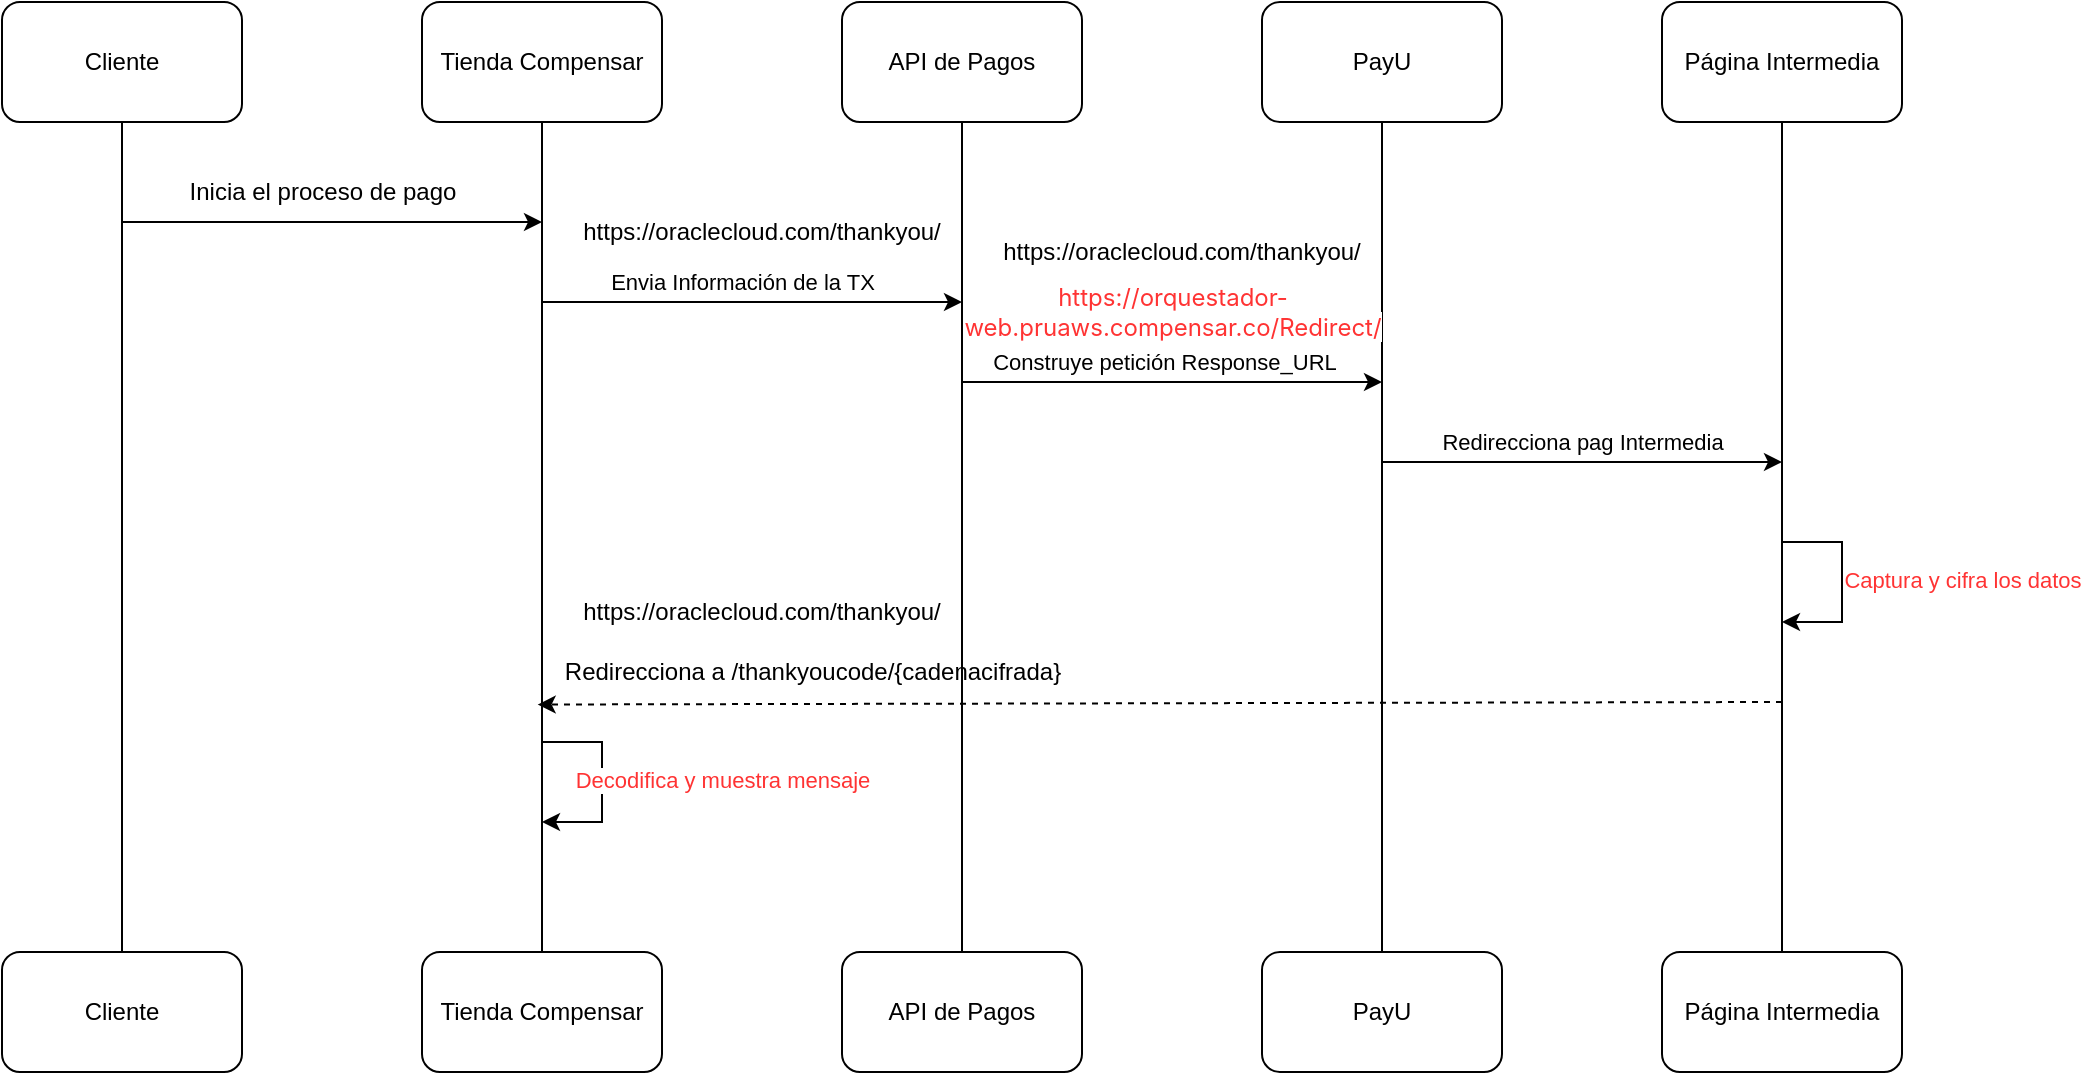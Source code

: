 <mxfile version="28.0.7" pages="3">
  <diagram name="Opción 1" id="qlOULI5kfTJ6-676rxJu">
    <mxGraphModel dx="1183" dy="471" grid="1" gridSize="10" guides="1" tooltips="1" connect="1" arrows="1" fold="1" page="1" pageScale="1" pageWidth="827" pageHeight="1169" math="0" shadow="0">
      <root>
        <mxCell id="0" />
        <mxCell id="1" parent="0" />
        <mxCell id="hd-TnED8jWvopgd7xVO8-11" style="edgeStyle=orthogonalEdgeStyle;rounded=0;orthogonalLoop=1;jettySize=auto;html=1;endArrow=none;endFill=0;" edge="1" parent="1" source="hd-TnED8jWvopgd7xVO8-1" target="hd-TnED8jWvopgd7xVO8-6">
          <mxGeometry relative="1" as="geometry" />
        </mxCell>
        <mxCell id="hd-TnED8jWvopgd7xVO8-1" value="Cliente" style="rounded=1;whiteSpace=wrap;html=1;" vertex="1" parent="1">
          <mxGeometry x="20" y="50" width="120" height="60" as="geometry" />
        </mxCell>
        <mxCell id="hd-TnED8jWvopgd7xVO8-12" style="edgeStyle=orthogonalEdgeStyle;rounded=0;orthogonalLoop=1;jettySize=auto;html=1;endArrow=none;endFill=0;" edge="1" parent="1" source="hd-TnED8jWvopgd7xVO8-2" target="hd-TnED8jWvopgd7xVO8-7">
          <mxGeometry relative="1" as="geometry" />
        </mxCell>
        <mxCell id="hd-TnED8jWvopgd7xVO8-2" value="Tienda Compensar" style="rounded=1;whiteSpace=wrap;html=1;" vertex="1" parent="1">
          <mxGeometry x="230" y="50" width="120" height="60" as="geometry" />
        </mxCell>
        <mxCell id="hd-TnED8jWvopgd7xVO8-13" style="edgeStyle=orthogonalEdgeStyle;rounded=0;orthogonalLoop=1;jettySize=auto;html=1;endArrow=none;endFill=0;" edge="1" parent="1" source="hd-TnED8jWvopgd7xVO8-3" target="hd-TnED8jWvopgd7xVO8-8">
          <mxGeometry relative="1" as="geometry" />
        </mxCell>
        <mxCell id="hd-TnED8jWvopgd7xVO8-3" value="API de Pagos" style="rounded=1;whiteSpace=wrap;html=1;" vertex="1" parent="1">
          <mxGeometry x="440" y="50" width="120" height="60" as="geometry" />
        </mxCell>
        <mxCell id="hd-TnED8jWvopgd7xVO8-14" style="edgeStyle=orthogonalEdgeStyle;rounded=0;orthogonalLoop=1;jettySize=auto;html=1;endArrow=none;endFill=0;" edge="1" parent="1" source="hd-TnED8jWvopgd7xVO8-4" target="hd-TnED8jWvopgd7xVO8-9">
          <mxGeometry relative="1" as="geometry" />
        </mxCell>
        <mxCell id="hd-TnED8jWvopgd7xVO8-4" value="PayU" style="rounded=1;whiteSpace=wrap;html=1;" vertex="1" parent="1">
          <mxGeometry x="650" y="50" width="120" height="60" as="geometry" />
        </mxCell>
        <mxCell id="hd-TnED8jWvopgd7xVO8-15" style="edgeStyle=orthogonalEdgeStyle;rounded=0;orthogonalLoop=1;jettySize=auto;html=1;endArrow=none;endFill=0;" edge="1" parent="1" source="hd-TnED8jWvopgd7xVO8-5" target="hd-TnED8jWvopgd7xVO8-10">
          <mxGeometry relative="1" as="geometry" />
        </mxCell>
        <mxCell id="hd-TnED8jWvopgd7xVO8-5" value="Página Intermedia" style="rounded=1;whiteSpace=wrap;html=1;" vertex="1" parent="1">
          <mxGeometry x="850" y="50" width="120" height="60" as="geometry" />
        </mxCell>
        <mxCell id="hd-TnED8jWvopgd7xVO8-6" value="Cliente" style="rounded=1;whiteSpace=wrap;html=1;" vertex="1" parent="1">
          <mxGeometry x="20" y="525" width="120" height="60" as="geometry" />
        </mxCell>
        <mxCell id="hd-TnED8jWvopgd7xVO8-7" value="Tienda Compensar" style="rounded=1;whiteSpace=wrap;html=1;" vertex="1" parent="1">
          <mxGeometry x="230" y="525" width="120" height="60" as="geometry" />
        </mxCell>
        <mxCell id="hd-TnED8jWvopgd7xVO8-8" value="API de Pagos" style="rounded=1;whiteSpace=wrap;html=1;" vertex="1" parent="1">
          <mxGeometry x="440" y="525" width="120" height="60" as="geometry" />
        </mxCell>
        <mxCell id="hd-TnED8jWvopgd7xVO8-9" value="PayU" style="rounded=1;whiteSpace=wrap;html=1;" vertex="1" parent="1">
          <mxGeometry x="650" y="525" width="120" height="60" as="geometry" />
        </mxCell>
        <mxCell id="hd-TnED8jWvopgd7xVO8-10" value="Página Intermedia" style="rounded=1;whiteSpace=wrap;html=1;" vertex="1" parent="1">
          <mxGeometry x="850" y="525" width="120" height="60" as="geometry" />
        </mxCell>
        <mxCell id="hd-TnED8jWvopgd7xVO8-17" value="" style="endArrow=classic;html=1;rounded=0;" edge="1" parent="1">
          <mxGeometry width="50" height="50" relative="1" as="geometry">
            <mxPoint x="80" y="160" as="sourcePoint" />
            <mxPoint x="290" y="160" as="targetPoint" />
          </mxGeometry>
        </mxCell>
        <mxCell id="hd-TnED8jWvopgd7xVO8-18" value="Inicia el proceso de pago" style="text;html=1;align=center;verticalAlign=middle;resizable=0;points=[];autosize=1;strokeColor=none;fillColor=none;" vertex="1" parent="1">
          <mxGeometry x="100" y="130" width="160" height="30" as="geometry" />
        </mxCell>
        <mxCell id="hd-TnED8jWvopgd7xVO8-19" value="" style="endArrow=classic;html=1;rounded=0;" edge="1" parent="1">
          <mxGeometry width="50" height="50" relative="1" as="geometry">
            <mxPoint x="290" y="200" as="sourcePoint" />
            <mxPoint x="500" y="200" as="targetPoint" />
          </mxGeometry>
        </mxCell>
        <mxCell id="hd-TnED8jWvopgd7xVO8-20" value="Envia Información de la TX" style="edgeLabel;html=1;align=center;verticalAlign=middle;resizable=0;points=[];" vertex="1" connectable="0" parent="hd-TnED8jWvopgd7xVO8-19">
          <mxGeometry x="-0.085" relative="1" as="geometry">
            <mxPoint x="4" y="-10" as="offset" />
          </mxGeometry>
        </mxCell>
        <mxCell id="hd-TnED8jWvopgd7xVO8-21" value="" style="endArrow=classic;html=1;rounded=0;" edge="1" parent="1">
          <mxGeometry width="50" height="50" relative="1" as="geometry">
            <mxPoint x="500" y="240" as="sourcePoint" />
            <mxPoint x="710" y="240" as="targetPoint" />
          </mxGeometry>
        </mxCell>
        <mxCell id="hd-TnED8jWvopgd7xVO8-22" value="Construye petición Response_URL" style="edgeLabel;html=1;align=center;verticalAlign=middle;resizable=0;points=[];" vertex="1" connectable="0" parent="hd-TnED8jWvopgd7xVO8-21">
          <mxGeometry x="-0.318" y="2" relative="1" as="geometry">
            <mxPoint x="29" y="-8" as="offset" />
          </mxGeometry>
        </mxCell>
        <mxCell id="hd-TnED8jWvopgd7xVO8-24" value="" style="endArrow=classic;html=1;rounded=0;" edge="1" parent="1">
          <mxGeometry width="50" height="50" relative="1" as="geometry">
            <mxPoint x="710" y="280" as="sourcePoint" />
            <mxPoint x="910" y="280" as="targetPoint" />
          </mxGeometry>
        </mxCell>
        <mxCell id="hd-TnED8jWvopgd7xVO8-25" value="Redirecciona pag Intermedia" style="edgeLabel;html=1;align=center;verticalAlign=middle;resizable=0;points=[];" vertex="1" connectable="0" parent="hd-TnED8jWvopgd7xVO8-24">
          <mxGeometry x="-0.294" y="1" relative="1" as="geometry">
            <mxPoint x="29" y="-9" as="offset" />
          </mxGeometry>
        </mxCell>
        <mxCell id="hd-TnED8jWvopgd7xVO8-28" value="" style="endArrow=classic;html=1;rounded=0;" edge="1" parent="1">
          <mxGeometry width="50" height="50" relative="1" as="geometry">
            <mxPoint x="910" y="320" as="sourcePoint" />
            <mxPoint x="910" y="360" as="targetPoint" />
            <Array as="points">
              <mxPoint x="940" y="320" />
              <mxPoint x="940" y="360" />
            </Array>
          </mxGeometry>
        </mxCell>
        <mxCell id="hd-TnED8jWvopgd7xVO8-29" value="Captura y cifra los datos" style="edgeLabel;html=1;align=center;verticalAlign=middle;resizable=0;points=[];fontColor=#FF3333;" vertex="1" connectable="0" parent="hd-TnED8jWvopgd7xVO8-28">
          <mxGeometry x="-0.011" y="3" relative="1" as="geometry">
            <mxPoint x="57" y="-1" as="offset" />
          </mxGeometry>
        </mxCell>
        <mxCell id="hd-TnED8jWvopgd7xVO8-30" value="" style="endArrow=classic;html=1;rounded=0;dashed=1;entryX=-0.008;entryY=1.042;entryDx=0;entryDy=0;entryPerimeter=0;" edge="1" parent="1" target="hd-TnED8jWvopgd7xVO8-31">
          <mxGeometry width="50" height="50" relative="1" as="geometry">
            <mxPoint x="910" y="400" as="sourcePoint" />
            <mxPoint x="80" y="400" as="targetPoint" />
          </mxGeometry>
        </mxCell>
        <mxCell id="hd-TnED8jWvopgd7xVO8-31" value="Redirecciona a /thankyoucode/{cadenacifrada}" style="text;html=1;align=center;verticalAlign=middle;resizable=0;points=[];autosize=1;strokeColor=none;fillColor=none;" vertex="1" parent="1">
          <mxGeometry x="290" y="370" width="270" height="30" as="geometry" />
        </mxCell>
        <mxCell id="hd-TnED8jWvopgd7xVO8-32" value="" style="endArrow=classic;html=1;rounded=0;" edge="1" parent="1">
          <mxGeometry width="50" height="50" relative="1" as="geometry">
            <mxPoint x="290" y="420" as="sourcePoint" />
            <mxPoint x="290" y="460" as="targetPoint" />
            <Array as="points">
              <mxPoint x="320" y="420" />
              <mxPoint x="320" y="460" />
            </Array>
          </mxGeometry>
        </mxCell>
        <mxCell id="hd-TnED8jWvopgd7xVO8-33" value="Decodifica y muestra mensaje" style="edgeLabel;html=1;align=center;verticalAlign=middle;resizable=0;points=[];fontColor=#FF3333;" vertex="1" connectable="0" parent="hd-TnED8jWvopgd7xVO8-32">
          <mxGeometry x="-0.011" y="3" relative="1" as="geometry">
            <mxPoint x="57" y="-1" as="offset" />
          </mxGeometry>
        </mxCell>
        <mxCell id="VEuJFqbE8eMPUA0snYLf-2" value="https://oraclecloud.com/thankyou/" style="text;html=1;align=center;verticalAlign=middle;whiteSpace=wrap;rounded=0;fontColor=#000000;" vertex="1" parent="1">
          <mxGeometry x="370" y="150" width="60" height="30" as="geometry" />
        </mxCell>
        <mxCell id="VEuJFqbE8eMPUA0snYLf-4" value="&lt;span style=&quot;font-family: Inter, system-ui, -apple-system, BlinkMacSystemFont, &amp;quot;Segoe UI&amp;quot;, Roboto, Oxygen, Ubuntu, Cantarell, &amp;quot;Fira Sans&amp;quot;, &amp;quot;Droid Sans&amp;quot;, Helvetica, Arial, sans-serif; text-align: left; white-space: pre-wrap; background-color: rgb(255, 255, 255);&quot;&gt;https://orquestador-web.pruaws.compensar.co/Redirect/&lt;/span&gt;" style="text;html=1;align=center;verticalAlign=middle;resizable=0;points=[];autosize=1;strokeColor=none;fillColor=none;fontColor=#FF3333;" vertex="1" parent="1">
          <mxGeometry x="430" y="190" width="350" height="30" as="geometry" />
        </mxCell>
        <mxCell id="SEbFsRFWXXChl3UuhwLq-1" value="https://oraclecloud.com/thankyou/" style="text;html=1;align=center;verticalAlign=middle;whiteSpace=wrap;rounded=0;fontColor=#000000;" vertex="1" parent="1">
          <mxGeometry x="370" y="340" width="60" height="30" as="geometry" />
        </mxCell>
        <mxCell id="so5lp5PSYqSc7cepmcGD-1" value="https://oraclecloud.com/thankyou/" style="text;html=1;align=center;verticalAlign=middle;whiteSpace=wrap;rounded=0;fontColor=#000000;" vertex="1" parent="1">
          <mxGeometry x="580" y="160" width="60" height="30" as="geometry" />
        </mxCell>
      </root>
    </mxGraphModel>
  </diagram>
  <diagram id="yI7IulQKozJdQzzBgxZf" name="Opción2">
    <mxGraphModel dx="1289" dy="681" grid="1" gridSize="10" guides="1" tooltips="1" connect="1" arrows="1" fold="1" page="1" pageScale="1" pageWidth="827" pageHeight="1169" math="0" shadow="0">
      <root>
        <mxCell id="0" />
        <mxCell id="1" parent="0" />
        <mxCell id="Jge_DIKab95jQCU7aLXl-1" style="edgeStyle=orthogonalEdgeStyle;rounded=0;orthogonalLoop=1;jettySize=auto;html=1;endArrow=none;endFill=0;" edge="1" parent="1" source="Jge_DIKab95jQCU7aLXl-2" target="Jge_DIKab95jQCU7aLXl-11">
          <mxGeometry relative="1" as="geometry" />
        </mxCell>
        <mxCell id="Jge_DIKab95jQCU7aLXl-2" value="Cliente" style="rounded=1;whiteSpace=wrap;html=1;" vertex="1" parent="1">
          <mxGeometry x="90" y="310" width="120" height="60" as="geometry" />
        </mxCell>
        <mxCell id="Jge_DIKab95jQCU7aLXl-3" style="edgeStyle=orthogonalEdgeStyle;rounded=0;orthogonalLoop=1;jettySize=auto;html=1;endArrow=none;endFill=0;" edge="1" parent="1" source="Jge_DIKab95jQCU7aLXl-4" target="Jge_DIKab95jQCU7aLXl-12">
          <mxGeometry relative="1" as="geometry" />
        </mxCell>
        <mxCell id="Jge_DIKab95jQCU7aLXl-4" value="Tienda Compensar" style="rounded=1;whiteSpace=wrap;html=1;" vertex="1" parent="1">
          <mxGeometry x="300" y="310" width="120" height="60" as="geometry" />
        </mxCell>
        <mxCell id="Jge_DIKab95jQCU7aLXl-5" style="edgeStyle=orthogonalEdgeStyle;rounded=0;orthogonalLoop=1;jettySize=auto;html=1;endArrow=none;endFill=0;" edge="1" parent="1" source="Jge_DIKab95jQCU7aLXl-6" target="Jge_DIKab95jQCU7aLXl-13">
          <mxGeometry relative="1" as="geometry" />
        </mxCell>
        <mxCell id="Jge_DIKab95jQCU7aLXl-6" value="API de Pagos" style="rounded=1;whiteSpace=wrap;html=1;" vertex="1" parent="1">
          <mxGeometry x="510" y="310" width="120" height="60" as="geometry" />
        </mxCell>
        <mxCell id="Jge_DIKab95jQCU7aLXl-7" style="edgeStyle=orthogonalEdgeStyle;rounded=0;orthogonalLoop=1;jettySize=auto;html=1;endArrow=none;endFill=0;" edge="1" parent="1" source="Jge_DIKab95jQCU7aLXl-8" target="Jge_DIKab95jQCU7aLXl-14">
          <mxGeometry relative="1" as="geometry" />
        </mxCell>
        <mxCell id="Jge_DIKab95jQCU7aLXl-8" value="PayU" style="rounded=1;whiteSpace=wrap;html=1;" vertex="1" parent="1">
          <mxGeometry x="720" y="310" width="120" height="60" as="geometry" />
        </mxCell>
        <mxCell id="Jge_DIKab95jQCU7aLXl-9" style="edgeStyle=orthogonalEdgeStyle;rounded=0;orthogonalLoop=1;jettySize=auto;html=1;endArrow=none;endFill=0;" edge="1" parent="1" source="Jge_DIKab95jQCU7aLXl-10" target="Jge_DIKab95jQCU7aLXl-15">
          <mxGeometry relative="1" as="geometry" />
        </mxCell>
        <mxCell id="Jge_DIKab95jQCU7aLXl-10" value="Página Intermedia" style="rounded=1;whiteSpace=wrap;html=1;" vertex="1" parent="1">
          <mxGeometry x="920" y="310" width="120" height="60" as="geometry" />
        </mxCell>
        <mxCell id="Jge_DIKab95jQCU7aLXl-11" value="Cliente" style="rounded=1;whiteSpace=wrap;html=1;" vertex="1" parent="1">
          <mxGeometry x="90" y="785" width="120" height="60" as="geometry" />
        </mxCell>
        <mxCell id="Jge_DIKab95jQCU7aLXl-12" value="Tienda Compensar" style="rounded=1;whiteSpace=wrap;html=1;" vertex="1" parent="1">
          <mxGeometry x="300" y="785" width="120" height="60" as="geometry" />
        </mxCell>
        <mxCell id="Jge_DIKab95jQCU7aLXl-13" value="API de Pagos" style="rounded=1;whiteSpace=wrap;html=1;" vertex="1" parent="1">
          <mxGeometry x="510" y="785" width="120" height="60" as="geometry" />
        </mxCell>
        <mxCell id="Jge_DIKab95jQCU7aLXl-14" value="PayU" style="rounded=1;whiteSpace=wrap;html=1;" vertex="1" parent="1">
          <mxGeometry x="720" y="785" width="120" height="60" as="geometry" />
        </mxCell>
        <mxCell id="Jge_DIKab95jQCU7aLXl-15" value="Página Intermedia" style="rounded=1;whiteSpace=wrap;html=1;" vertex="1" parent="1">
          <mxGeometry x="920" y="785" width="120" height="60" as="geometry" />
        </mxCell>
        <mxCell id="Jge_DIKab95jQCU7aLXl-16" value="" style="endArrow=classic;html=1;rounded=0;" edge="1" parent="1">
          <mxGeometry width="50" height="50" relative="1" as="geometry">
            <mxPoint x="150" y="420" as="sourcePoint" />
            <mxPoint x="360" y="420" as="targetPoint" />
          </mxGeometry>
        </mxCell>
        <mxCell id="Jge_DIKab95jQCU7aLXl-17" value="Inicia el proceso de pago" style="text;html=1;align=center;verticalAlign=middle;resizable=0;points=[];autosize=1;strokeColor=none;fillColor=none;" vertex="1" parent="1">
          <mxGeometry x="170" y="390" width="160" height="30" as="geometry" />
        </mxCell>
        <mxCell id="Jge_DIKab95jQCU7aLXl-18" value="" style="endArrow=classic;html=1;rounded=0;" edge="1" parent="1">
          <mxGeometry width="50" height="50" relative="1" as="geometry">
            <mxPoint x="360" y="460" as="sourcePoint" />
            <mxPoint x="570" y="460" as="targetPoint" />
          </mxGeometry>
        </mxCell>
        <mxCell id="Jge_DIKab95jQCU7aLXl-19" value="Envia Información de la TX" style="edgeLabel;html=1;align=center;verticalAlign=middle;resizable=0;points=[];" vertex="1" connectable="0" parent="Jge_DIKab95jQCU7aLXl-18">
          <mxGeometry x="-0.085" relative="1" as="geometry">
            <mxPoint x="4" y="-10" as="offset" />
          </mxGeometry>
        </mxCell>
        <mxCell id="Jge_DIKab95jQCU7aLXl-20" value="" style="endArrow=classic;html=1;rounded=0;" edge="1" parent="1">
          <mxGeometry width="50" height="50" relative="1" as="geometry">
            <mxPoint x="570" y="500" as="sourcePoint" />
            <mxPoint x="780" y="500" as="targetPoint" />
          </mxGeometry>
        </mxCell>
        <mxCell id="Jge_DIKab95jQCU7aLXl-21" value="Construye petición Response_URL" style="edgeLabel;html=1;align=center;verticalAlign=middle;resizable=0;points=[];" vertex="1" connectable="0" parent="Jge_DIKab95jQCU7aLXl-20">
          <mxGeometry x="-0.318" y="2" relative="1" as="geometry">
            <mxPoint x="29" y="-8" as="offset" />
          </mxGeometry>
        </mxCell>
        <mxCell id="Jge_DIKab95jQCU7aLXl-22" value="" style="endArrow=classic;html=1;rounded=0;" edge="1" parent="1">
          <mxGeometry width="50" height="50" relative="1" as="geometry">
            <mxPoint x="780" y="540" as="sourcePoint" />
            <mxPoint x="980" y="540" as="targetPoint" />
          </mxGeometry>
        </mxCell>
        <mxCell id="Jge_DIKab95jQCU7aLXl-23" value="Redirecciona pag Intermedia" style="edgeLabel;html=1;align=center;verticalAlign=middle;resizable=0;points=[];" vertex="1" connectable="0" parent="Jge_DIKab95jQCU7aLXl-22">
          <mxGeometry x="-0.294" y="1" relative="1" as="geometry">
            <mxPoint x="29" y="-9" as="offset" />
          </mxGeometry>
        </mxCell>
        <mxCell id="Jge_DIKab95jQCU7aLXl-24" value="" style="endArrow=classic;html=1;rounded=0;" edge="1" parent="1">
          <mxGeometry width="50" height="50" relative="1" as="geometry">
            <mxPoint x="980" y="580" as="sourcePoint" />
            <mxPoint x="980" y="620" as="targetPoint" />
            <Array as="points">
              <mxPoint x="1010" y="580" />
              <mxPoint x="1010" y="620" />
            </Array>
          </mxGeometry>
        </mxCell>
        <mxCell id="Jge_DIKab95jQCU7aLXl-25" value="Captura y cifra los datos" style="edgeLabel;html=1;align=center;verticalAlign=middle;resizable=0;points=[];" vertex="1" connectable="0" parent="Jge_DIKab95jQCU7aLXl-24">
          <mxGeometry x="-0.011" y="3" relative="1" as="geometry">
            <mxPoint x="57" y="-1" as="offset" />
          </mxGeometry>
        </mxCell>
        <mxCell id="Jge_DIKab95jQCU7aLXl-26" value="" style="endArrow=classic;html=1;rounded=0;dashed=1;entryX=-0.008;entryY=1.042;entryDx=0;entryDy=0;entryPerimeter=0;" edge="1" parent="1" target="Jge_DIKab95jQCU7aLXl-27">
          <mxGeometry width="50" height="50" relative="1" as="geometry">
            <mxPoint x="980" y="660" as="sourcePoint" />
            <mxPoint x="150" y="660" as="targetPoint" />
          </mxGeometry>
        </mxCell>
        <mxCell id="Jge_DIKab95jQCU7aLXl-27" value="Redirecciona a /thankyoucode/{cadenacifrada}" style="text;html=1;align=center;verticalAlign=middle;resizable=0;points=[];autosize=1;strokeColor=none;fillColor=none;" vertex="1" parent="1">
          <mxGeometry x="360" y="630" width="270" height="30" as="geometry" />
        </mxCell>
        <mxCell id="Jge_DIKab95jQCU7aLXl-28" value="" style="endArrow=classic;html=1;rounded=0;" edge="1" parent="1">
          <mxGeometry width="50" height="50" relative="1" as="geometry">
            <mxPoint x="360" y="680" as="sourcePoint" />
            <mxPoint x="360" y="720" as="targetPoint" />
            <Array as="points">
              <mxPoint x="390" y="680" />
              <mxPoint x="390" y="720" />
            </Array>
          </mxGeometry>
        </mxCell>
        <mxCell id="Jge_DIKab95jQCU7aLXl-29" value="Decodifica y muestra mensaje" style="edgeLabel;html=1;align=center;verticalAlign=middle;resizable=0;points=[];" vertex="1" connectable="0" parent="Jge_DIKab95jQCU7aLXl-28">
          <mxGeometry x="-0.011" y="3" relative="1" as="geometry">
            <mxPoint x="57" y="-1" as="offset" />
          </mxGeometry>
        </mxCell>
        <mxCell id="VfknSUk9wRJ7keVQrUyz-1" value="&lt;span style=&quot;font-family: Inter, system-ui, -apple-system, BlinkMacSystemFont, &amp;quot;Segoe UI&amp;quot;, Roboto, Oxygen, Ubuntu, Cantarell, &amp;quot;Fira Sans&amp;quot;, &amp;quot;Droid Sans&amp;quot;, Helvetica, Arial, sans-serif; text-align: left; white-space: pre-wrap; background-color: rgb(255, 255, 255);&quot;&gt;https://orquestador-web.pruaws.compensar.co/Redirect/&lt;/span&gt;" style="text;html=1;align=center;verticalAlign=middle;resizable=0;points=[];autosize=1;strokeColor=none;fillColor=none;fontColor=#FF3333;" vertex="1" parent="1">
          <mxGeometry x="310" y="410" width="350" height="30" as="geometry" />
        </mxCell>
        <mxCell id="weHQqAWA1nEFDfGqDPvr-1" value="https://oraclecloud.com/thankyou/" style="text;html=1;align=center;verticalAlign=middle;whiteSpace=wrap;rounded=0;fontColor=#FF3333;" vertex="1" parent="1">
          <mxGeometry x="1110" y="610" width="60" height="30" as="geometry" />
        </mxCell>
      </root>
    </mxGraphModel>
  </diagram>
  <diagram id="XkdiThw9oEUQyR5PPjSf" name="AS-IS">
    <mxGraphModel dx="1601" dy="638" grid="1" gridSize="10" guides="1" tooltips="1" connect="1" arrows="1" fold="1" page="1" pageScale="1" pageWidth="827" pageHeight="1169" math="0" shadow="0">
      <root>
        <mxCell id="0" />
        <mxCell id="1" parent="0" />
        <mxCell id="eTh47dxPKKR8N7GiRpym-1" style="edgeStyle=orthogonalEdgeStyle;rounded=0;orthogonalLoop=1;jettySize=auto;html=1;endArrow=none;endFill=0;" edge="1" parent="1" source="eTh47dxPKKR8N7GiRpym-2" target="eTh47dxPKKR8N7GiRpym-11">
          <mxGeometry relative="1" as="geometry" />
        </mxCell>
        <mxCell id="eTh47dxPKKR8N7GiRpym-2" value="Cliente" style="rounded=1;whiteSpace=wrap;html=1;" vertex="1" parent="1">
          <mxGeometry x="90" y="220" width="120" height="60" as="geometry" />
        </mxCell>
        <mxCell id="eTh47dxPKKR8N7GiRpym-3" style="edgeStyle=orthogonalEdgeStyle;rounded=0;orthogonalLoop=1;jettySize=auto;html=1;endArrow=none;endFill=0;" edge="1" parent="1" source="eTh47dxPKKR8N7GiRpym-4" target="eTh47dxPKKR8N7GiRpym-12">
          <mxGeometry relative="1" as="geometry" />
        </mxCell>
        <mxCell id="eTh47dxPKKR8N7GiRpym-4" value="Tienda Compensar" style="rounded=1;whiteSpace=wrap;html=1;" vertex="1" parent="1">
          <mxGeometry x="300" y="220" width="120" height="60" as="geometry" />
        </mxCell>
        <mxCell id="eTh47dxPKKR8N7GiRpym-5" style="edgeStyle=orthogonalEdgeStyle;rounded=0;orthogonalLoop=1;jettySize=auto;html=1;endArrow=none;endFill=0;" edge="1" parent="1" source="eTh47dxPKKR8N7GiRpym-6" target="eTh47dxPKKR8N7GiRpym-13">
          <mxGeometry relative="1" as="geometry" />
        </mxCell>
        <mxCell id="eTh47dxPKKR8N7GiRpym-6" value="API de Pagos" style="rounded=1;whiteSpace=wrap;html=1;" vertex="1" parent="1">
          <mxGeometry x="510" y="220" width="120" height="60" as="geometry" />
        </mxCell>
        <mxCell id="eTh47dxPKKR8N7GiRpym-7" style="edgeStyle=orthogonalEdgeStyle;rounded=0;orthogonalLoop=1;jettySize=auto;html=1;endArrow=none;endFill=0;" edge="1" parent="1" source="eTh47dxPKKR8N7GiRpym-8" target="eTh47dxPKKR8N7GiRpym-14">
          <mxGeometry relative="1" as="geometry" />
        </mxCell>
        <mxCell id="eTh47dxPKKR8N7GiRpym-8" value="PayU" style="rounded=1;whiteSpace=wrap;html=1;" vertex="1" parent="1">
          <mxGeometry x="720" y="220" width="120" height="60" as="geometry" />
        </mxCell>
        <mxCell id="eTh47dxPKKR8N7GiRpym-11" value="Cliente" style="rounded=1;whiteSpace=wrap;html=1;" vertex="1" parent="1">
          <mxGeometry x="90" y="695" width="120" height="60" as="geometry" />
        </mxCell>
        <mxCell id="eTh47dxPKKR8N7GiRpym-12" value="Tienda Compensar" style="rounded=1;whiteSpace=wrap;html=1;" vertex="1" parent="1">
          <mxGeometry x="300" y="695" width="120" height="60" as="geometry" />
        </mxCell>
        <mxCell id="eTh47dxPKKR8N7GiRpym-13" value="API de Pagos" style="rounded=1;whiteSpace=wrap;html=1;" vertex="1" parent="1">
          <mxGeometry x="510" y="695" width="120" height="60" as="geometry" />
        </mxCell>
        <mxCell id="eTh47dxPKKR8N7GiRpym-14" value="PayU" style="rounded=1;whiteSpace=wrap;html=1;" vertex="1" parent="1">
          <mxGeometry x="720" y="695" width="120" height="60" as="geometry" />
        </mxCell>
        <mxCell id="eTh47dxPKKR8N7GiRpym-16" value="" style="endArrow=classic;html=1;rounded=0;" edge="1" parent="1">
          <mxGeometry width="50" height="50" relative="1" as="geometry">
            <mxPoint x="150" y="330" as="sourcePoint" />
            <mxPoint x="360" y="330" as="targetPoint" />
          </mxGeometry>
        </mxCell>
        <mxCell id="eTh47dxPKKR8N7GiRpym-17" value="Inicia el proceso de pago" style="text;html=1;align=center;verticalAlign=middle;resizable=0;points=[];autosize=1;strokeColor=none;fillColor=none;" vertex="1" parent="1">
          <mxGeometry x="170" y="300" width="160" height="30" as="geometry" />
        </mxCell>
        <mxCell id="eTh47dxPKKR8N7GiRpym-18" value="" style="endArrow=classic;html=1;rounded=0;" edge="1" parent="1">
          <mxGeometry width="50" height="50" relative="1" as="geometry">
            <mxPoint x="360" y="370" as="sourcePoint" />
            <mxPoint x="570" y="370" as="targetPoint" />
          </mxGeometry>
        </mxCell>
        <mxCell id="eTh47dxPKKR8N7GiRpym-19" value="Envia Información de la TX" style="edgeLabel;html=1;align=center;verticalAlign=middle;resizable=0;points=[];" vertex="1" connectable="0" parent="eTh47dxPKKR8N7GiRpym-18">
          <mxGeometry x="-0.085" relative="1" as="geometry">
            <mxPoint x="4" y="-10" as="offset" />
          </mxGeometry>
        </mxCell>
        <mxCell id="eTh47dxPKKR8N7GiRpym-20" value="" style="endArrow=classic;html=1;rounded=0;" edge="1" parent="1">
          <mxGeometry width="50" height="50" relative="1" as="geometry">
            <mxPoint x="570" y="410" as="sourcePoint" />
            <mxPoint x="780" y="410" as="targetPoint" />
          </mxGeometry>
        </mxCell>
        <mxCell id="eTh47dxPKKR8N7GiRpym-21" value="Construye petición Response_URL" style="edgeLabel;html=1;align=center;verticalAlign=middle;resizable=0;points=[];" vertex="1" connectable="0" parent="eTh47dxPKKR8N7GiRpym-20">
          <mxGeometry x="-0.318" y="2" relative="1" as="geometry">
            <mxPoint x="29" y="-8" as="offset" />
          </mxGeometry>
        </mxCell>
        <mxCell id="eTh47dxPKKR8N7GiRpym-22" value="" style="endArrow=classic;html=1;rounded=0;" edge="1" parent="1">
          <mxGeometry width="50" height="50" relative="1" as="geometry">
            <mxPoint x="780" y="450" as="sourcePoint" />
            <mxPoint x="360" y="450" as="targetPoint" />
          </mxGeometry>
        </mxCell>
        <mxCell id="eTh47dxPKKR8N7GiRpym-23" value="Redirecciona pag Intermedia" style="edgeLabel;html=1;align=center;verticalAlign=middle;resizable=0;points=[];" vertex="1" connectable="0" parent="eTh47dxPKKR8N7GiRpym-22">
          <mxGeometry x="-0.294" y="1" relative="1" as="geometry">
            <mxPoint x="29" y="-9" as="offset" />
          </mxGeometry>
        </mxCell>
        <mxCell id="eTh47dxPKKR8N7GiRpym-26" value="" style="endArrow=classic;html=1;rounded=0;dashed=1;entryX=-0.008;entryY=1.042;entryDx=0;entryDy=0;entryPerimeter=0;" edge="1" parent="1" target="eTh47dxPKKR8N7GiRpym-27">
          <mxGeometry width="50" height="50" relative="1" as="geometry">
            <mxPoint x="780" y="571" as="sourcePoint" />
            <mxPoint x="150" y="570" as="targetPoint" />
          </mxGeometry>
        </mxCell>
        <mxCell id="eTh47dxPKKR8N7GiRpym-27" value="Redirecciona a /thankyoucode/datosSinCifrar" style="text;html=1;align=center;verticalAlign=middle;resizable=0;points=[];autosize=1;strokeColor=none;fillColor=none;" vertex="1" parent="1">
          <mxGeometry x="365" y="540" width="260" height="30" as="geometry" />
        </mxCell>
        <mxCell id="eTh47dxPKKR8N7GiRpym-30" value="https://oraclecloud.com/thankyou/" style="text;html=1;align=center;verticalAlign=middle;whiteSpace=wrap;rounded=0;fontColor=#FF3333;" vertex="1" parent="1">
          <mxGeometry x="440" y="320" width="60" height="30" as="geometry" />
        </mxCell>
        <mxCell id="eTh47dxPKKR8N7GiRpym-32" value="https://oraclecloud.com/thankyou/" style="text;html=1;align=center;verticalAlign=middle;whiteSpace=wrap;rounded=0;fontColor=#FF3333;" vertex="1" parent="1">
          <mxGeometry x="450" y="510" width="60" height="30" as="geometry" />
        </mxCell>
        <mxCell id="mx9HHLeGE1VhPkO2v0Jg-1" value="email*&lt;div&gt;&lt;span style=&quot;font-size: 12pt; font-family: Aptos, sans-serif;&quot;&gt;pse_referencia1&lt;/span&gt;&lt;/div&gt;" style="text;html=1;align=center;verticalAlign=middle;resizable=0;points=[];autosize=1;strokeColor=none;fillColor=none;" vertex="1" parent="1">
          <mxGeometry x="595" y="345" width="140" height="50" as="geometry" />
        </mxCell>
      </root>
    </mxGraphModel>
  </diagram>
</mxfile>
